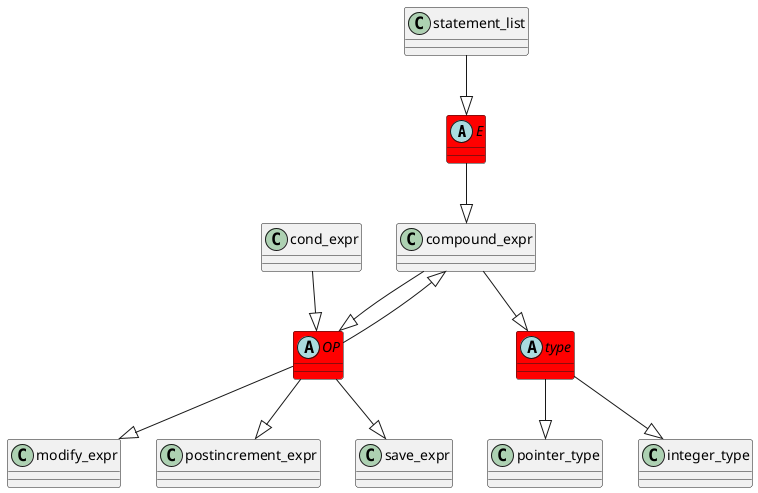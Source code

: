 @startuml
abstract class	E	 #red	
E	 --|> 	compound_expr	
statement_list	 --|> 	E	
abstract class	type	 #red	
type	 --|> 	pointer_type	
compound_expr	 --|> 	type	
abstract class	OP	 #red	
OP	 --|> 	modify_expr	
compound_expr	 --|> 	OP	
OP	 --|> 	postincrement_expr	
type	 --|> 	integer_type	
OP	 --|> 	save_expr	
OP	 --|> 	compound_expr	
cond_expr	 --|> 	OP	
@enduml
